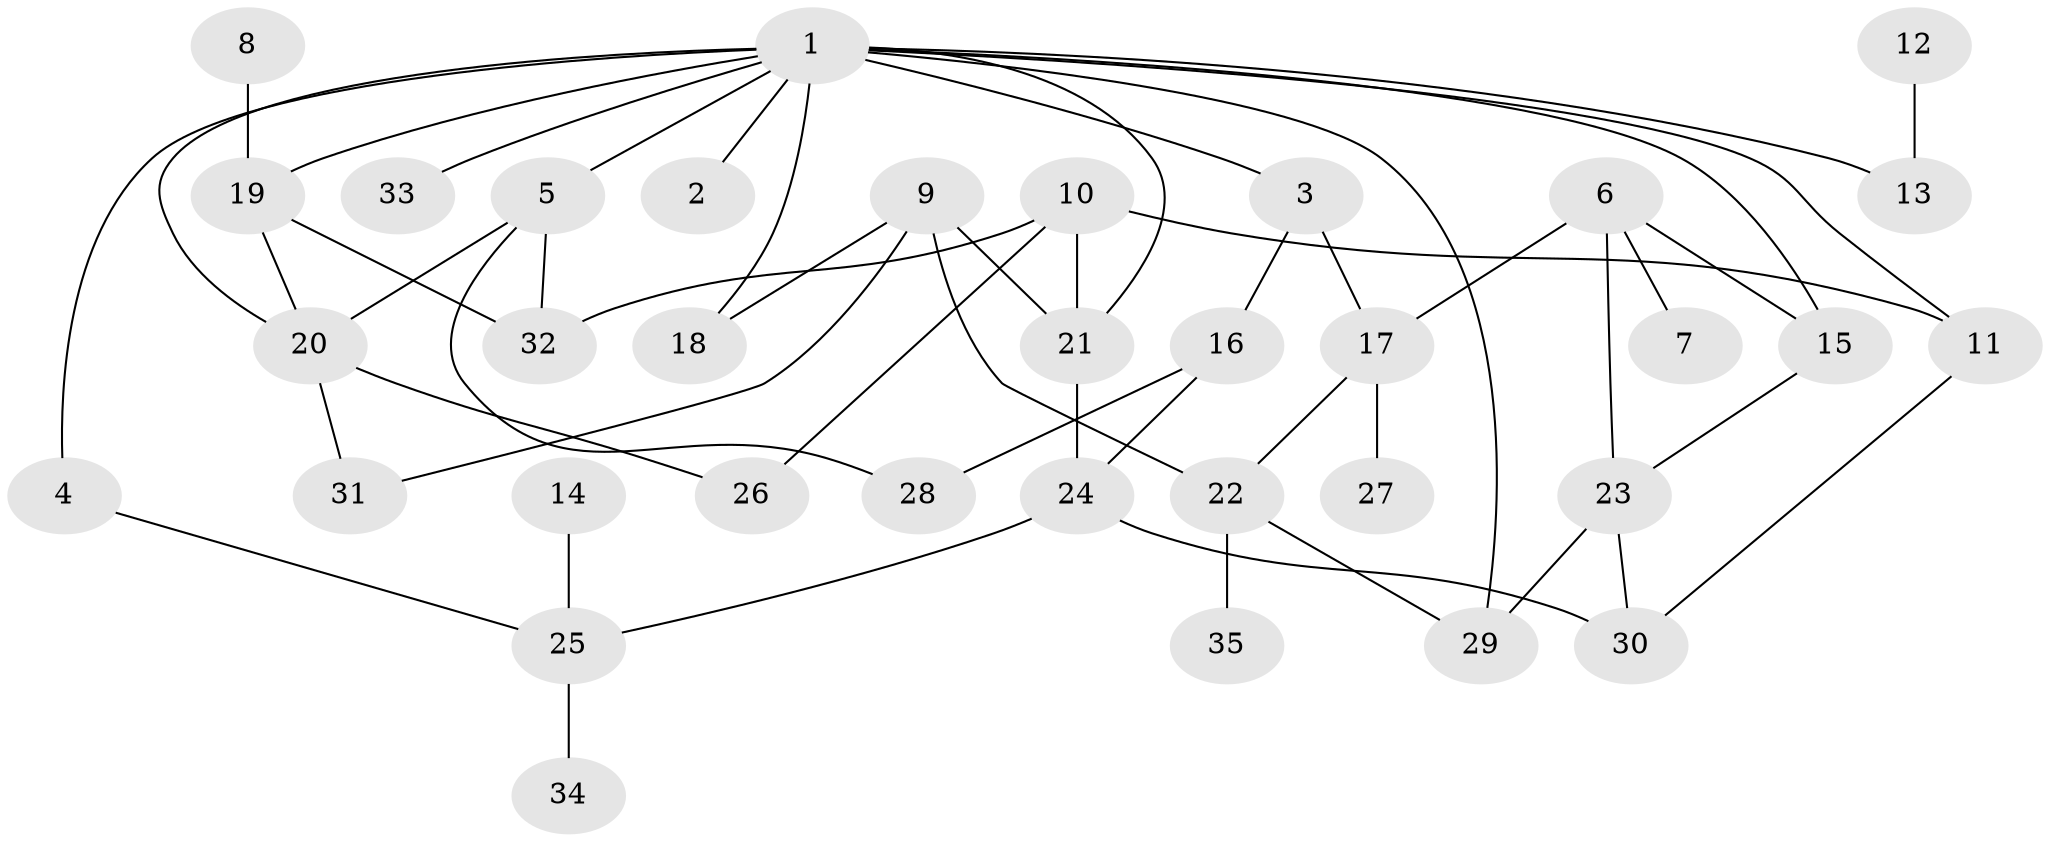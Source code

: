 // original degree distribution, {7: 0.014492753623188406, 5: 0.043478260869565216, 4: 0.11594202898550725, 2: 0.3188405797101449, 1: 0.2463768115942029, 3: 0.2463768115942029, 6: 0.014492753623188406}
// Generated by graph-tools (version 1.1) at 2025/25/03/09/25 03:25:32]
// undirected, 35 vertices, 52 edges
graph export_dot {
graph [start="1"]
  node [color=gray90,style=filled];
  1;
  2;
  3;
  4;
  5;
  6;
  7;
  8;
  9;
  10;
  11;
  12;
  13;
  14;
  15;
  16;
  17;
  18;
  19;
  20;
  21;
  22;
  23;
  24;
  25;
  26;
  27;
  28;
  29;
  30;
  31;
  32;
  33;
  34;
  35;
  1 -- 2 [weight=1.0];
  1 -- 3 [weight=1.0];
  1 -- 4 [weight=1.0];
  1 -- 5 [weight=1.0];
  1 -- 11 [weight=1.0];
  1 -- 13 [weight=1.0];
  1 -- 15 [weight=1.0];
  1 -- 18 [weight=1.0];
  1 -- 19 [weight=1.0];
  1 -- 20 [weight=1.0];
  1 -- 21 [weight=1.0];
  1 -- 29 [weight=1.0];
  1 -- 33 [weight=1.0];
  3 -- 16 [weight=1.0];
  3 -- 17 [weight=1.0];
  4 -- 25 [weight=1.0];
  5 -- 20 [weight=1.0];
  5 -- 28 [weight=1.0];
  5 -- 32 [weight=1.0];
  6 -- 7 [weight=1.0];
  6 -- 15 [weight=1.0];
  6 -- 17 [weight=1.0];
  6 -- 23 [weight=1.0];
  8 -- 19 [weight=1.0];
  9 -- 18 [weight=1.0];
  9 -- 21 [weight=1.0];
  9 -- 22 [weight=1.0];
  9 -- 31 [weight=1.0];
  10 -- 11 [weight=1.0];
  10 -- 21 [weight=1.0];
  10 -- 26 [weight=1.0];
  10 -- 32 [weight=1.0];
  11 -- 30 [weight=1.0];
  12 -- 13 [weight=1.0];
  14 -- 25 [weight=1.0];
  15 -- 23 [weight=1.0];
  16 -- 24 [weight=1.0];
  16 -- 28 [weight=1.0];
  17 -- 22 [weight=1.0];
  17 -- 27 [weight=1.0];
  19 -- 20 [weight=1.0];
  19 -- 32 [weight=1.0];
  20 -- 26 [weight=1.0];
  20 -- 31 [weight=1.0];
  21 -- 24 [weight=1.0];
  22 -- 29 [weight=1.0];
  22 -- 35 [weight=1.0];
  23 -- 29 [weight=1.0];
  23 -- 30 [weight=1.0];
  24 -- 25 [weight=1.0];
  24 -- 30 [weight=1.0];
  25 -- 34 [weight=1.0];
}
